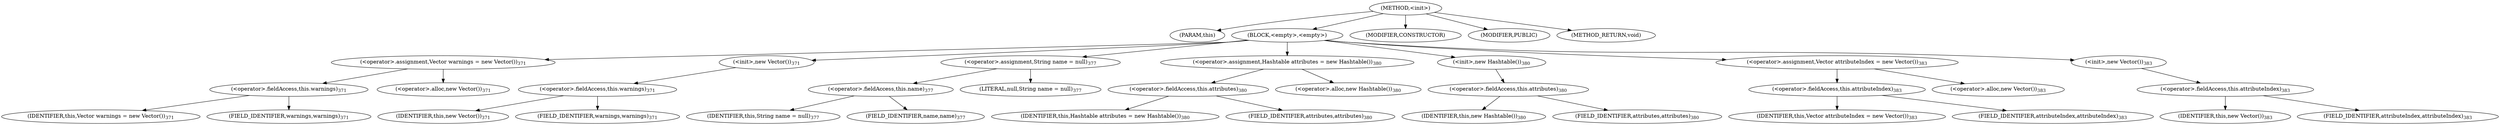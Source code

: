 digraph "&lt;init&gt;" {  
"1406" [label = <(METHOD,&lt;init&gt;)> ]
"1407" [label = <(PARAM,this)> ]
"1408" [label = <(BLOCK,&lt;empty&gt;,&lt;empty&gt;)> ]
"1409" [label = <(&lt;operator&gt;.assignment,Vector warnings = new Vector())<SUB>371</SUB>> ]
"1410" [label = <(&lt;operator&gt;.fieldAccess,this.warnings)<SUB>371</SUB>> ]
"1411" [label = <(IDENTIFIER,this,Vector warnings = new Vector())<SUB>371</SUB>> ]
"1412" [label = <(FIELD_IDENTIFIER,warnings,warnings)<SUB>371</SUB>> ]
"1413" [label = <(&lt;operator&gt;.alloc,new Vector())<SUB>371</SUB>> ]
"1414" [label = <(&lt;init&gt;,new Vector())<SUB>371</SUB>> ]
"1415" [label = <(&lt;operator&gt;.fieldAccess,this.warnings)<SUB>371</SUB>> ]
"1416" [label = <(IDENTIFIER,this,new Vector())<SUB>371</SUB>> ]
"1417" [label = <(FIELD_IDENTIFIER,warnings,warnings)<SUB>371</SUB>> ]
"1418" [label = <(&lt;operator&gt;.assignment,String name = null)<SUB>377</SUB>> ]
"1419" [label = <(&lt;operator&gt;.fieldAccess,this.name)<SUB>377</SUB>> ]
"1420" [label = <(IDENTIFIER,this,String name = null)<SUB>377</SUB>> ]
"1421" [label = <(FIELD_IDENTIFIER,name,name)<SUB>377</SUB>> ]
"1422" [label = <(LITERAL,null,String name = null)<SUB>377</SUB>> ]
"1423" [label = <(&lt;operator&gt;.assignment,Hashtable attributes = new Hashtable())<SUB>380</SUB>> ]
"1424" [label = <(&lt;operator&gt;.fieldAccess,this.attributes)<SUB>380</SUB>> ]
"1425" [label = <(IDENTIFIER,this,Hashtable attributes = new Hashtable())<SUB>380</SUB>> ]
"1426" [label = <(FIELD_IDENTIFIER,attributes,attributes)<SUB>380</SUB>> ]
"1427" [label = <(&lt;operator&gt;.alloc,new Hashtable())<SUB>380</SUB>> ]
"1428" [label = <(&lt;init&gt;,new Hashtable())<SUB>380</SUB>> ]
"1429" [label = <(&lt;operator&gt;.fieldAccess,this.attributes)<SUB>380</SUB>> ]
"1430" [label = <(IDENTIFIER,this,new Hashtable())<SUB>380</SUB>> ]
"1431" [label = <(FIELD_IDENTIFIER,attributes,attributes)<SUB>380</SUB>> ]
"1432" [label = <(&lt;operator&gt;.assignment,Vector attributeIndex = new Vector())<SUB>383</SUB>> ]
"1433" [label = <(&lt;operator&gt;.fieldAccess,this.attributeIndex)<SUB>383</SUB>> ]
"1434" [label = <(IDENTIFIER,this,Vector attributeIndex = new Vector())<SUB>383</SUB>> ]
"1435" [label = <(FIELD_IDENTIFIER,attributeIndex,attributeIndex)<SUB>383</SUB>> ]
"1436" [label = <(&lt;operator&gt;.alloc,new Vector())<SUB>383</SUB>> ]
"1437" [label = <(&lt;init&gt;,new Vector())<SUB>383</SUB>> ]
"1438" [label = <(&lt;operator&gt;.fieldAccess,this.attributeIndex)<SUB>383</SUB>> ]
"1439" [label = <(IDENTIFIER,this,new Vector())<SUB>383</SUB>> ]
"1440" [label = <(FIELD_IDENTIFIER,attributeIndex,attributeIndex)<SUB>383</SUB>> ]
"1441" [label = <(MODIFIER,CONSTRUCTOR)> ]
"1442" [label = <(MODIFIER,PUBLIC)> ]
"1443" [label = <(METHOD_RETURN,void)> ]
  "1406" -> "1407" 
  "1406" -> "1408" 
  "1406" -> "1441" 
  "1406" -> "1442" 
  "1406" -> "1443" 
  "1408" -> "1409" 
  "1408" -> "1414" 
  "1408" -> "1418" 
  "1408" -> "1423" 
  "1408" -> "1428" 
  "1408" -> "1432" 
  "1408" -> "1437" 
  "1409" -> "1410" 
  "1409" -> "1413" 
  "1410" -> "1411" 
  "1410" -> "1412" 
  "1414" -> "1415" 
  "1415" -> "1416" 
  "1415" -> "1417" 
  "1418" -> "1419" 
  "1418" -> "1422" 
  "1419" -> "1420" 
  "1419" -> "1421" 
  "1423" -> "1424" 
  "1423" -> "1427" 
  "1424" -> "1425" 
  "1424" -> "1426" 
  "1428" -> "1429" 
  "1429" -> "1430" 
  "1429" -> "1431" 
  "1432" -> "1433" 
  "1432" -> "1436" 
  "1433" -> "1434" 
  "1433" -> "1435" 
  "1437" -> "1438" 
  "1438" -> "1439" 
  "1438" -> "1440" 
}

